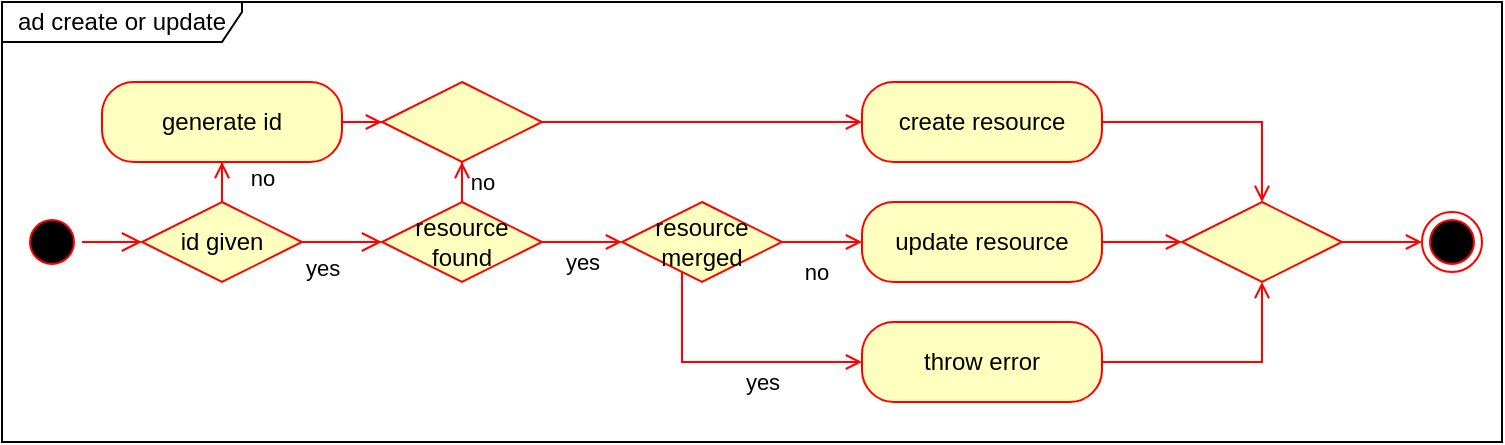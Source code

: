 <mxfile version="24.5.3" type="device">
  <diagram id="nfGzeLYUbOt3rlWewVoZ" name="Page-1">
    <mxGraphModel dx="1280" dy="138" grid="1" gridSize="10" guides="1" tooltips="1" connect="1" arrows="1" fold="1" page="0" pageScale="1" pageWidth="850" pageHeight="1100" math="0" shadow="0">
      <root>
        <mxCell id="0" />
        <mxCell id="1" parent="0" />
        <mxCell id="uZ7EFnXtudNqGJnV6PuA-44" value="ad create or update" style="shape=umlFrame;whiteSpace=wrap;html=1;width=120;height=20;" parent="1" vertex="1">
          <mxGeometry x="-230" y="480" width="750" height="220" as="geometry" />
        </mxCell>
        <mxCell id="lSQBlbb4KLXAiIFJ1kEn-1" value="" style="ellipse;html=1;shape=startState;fillColor=#000000;strokeColor=#ff0000;" vertex="1" parent="1">
          <mxGeometry x="-220" y="585" width="30" height="30" as="geometry" />
        </mxCell>
        <mxCell id="lSQBlbb4KLXAiIFJ1kEn-2" value="" style="edgeStyle=orthogonalEdgeStyle;html=1;verticalAlign=bottom;endArrow=open;endSize=8;strokeColor=#ff0000;rounded=0;" edge="1" source="lSQBlbb4KLXAiIFJ1kEn-1" parent="1" target="lSQBlbb4KLXAiIFJ1kEn-3">
          <mxGeometry relative="1" as="geometry">
            <mxPoint x="-245" y="650" as="targetPoint" />
          </mxGeometry>
        </mxCell>
        <mxCell id="lSQBlbb4KLXAiIFJ1kEn-26" style="edgeStyle=orthogonalEdgeStyle;rounded=0;orthogonalLoop=1;jettySize=auto;html=1;endArrow=open;endFill=0;strokeColor=#FF0000;" edge="1" parent="1" source="lSQBlbb4KLXAiIFJ1kEn-3" target="lSQBlbb4KLXAiIFJ1kEn-21">
          <mxGeometry relative="1" as="geometry" />
        </mxCell>
        <mxCell id="lSQBlbb4KLXAiIFJ1kEn-42" value="no" style="edgeLabel;html=1;align=center;verticalAlign=middle;resizable=0;points=[];" vertex="1" connectable="0" parent="lSQBlbb4KLXAiIFJ1kEn-26">
          <mxGeometry x="0.733" relative="1" as="geometry">
            <mxPoint x="20" as="offset" />
          </mxGeometry>
        </mxCell>
        <mxCell id="lSQBlbb4KLXAiIFJ1kEn-3" value="id given" style="rhombus;whiteSpace=wrap;html=1;fontColor=#000000;fillColor=#ffffc0;strokeColor=#ff0000;" vertex="1" parent="1">
          <mxGeometry x="-160" y="580" width="80" height="40" as="geometry" />
        </mxCell>
        <mxCell id="lSQBlbb4KLXAiIFJ1kEn-5" value="yes" style="edgeStyle=orthogonalEdgeStyle;html=1;align=left;verticalAlign=top;endArrow=open;endSize=8;strokeColor=#ff0000;rounded=0;" edge="1" source="lSQBlbb4KLXAiIFJ1kEn-3" parent="1" target="lSQBlbb4KLXAiIFJ1kEn-8">
          <mxGeometry x="-1" relative="1" as="geometry">
            <mxPoint x="-120" y="680" as="targetPoint" />
            <mxPoint as="offset" />
          </mxGeometry>
        </mxCell>
        <mxCell id="lSQBlbb4KLXAiIFJ1kEn-35" style="edgeStyle=orthogonalEdgeStyle;rounded=0;orthogonalLoop=1;jettySize=auto;html=1;strokeColor=#FF0000;endArrow=open;endFill=0;" edge="1" parent="1" source="lSQBlbb4KLXAiIFJ1kEn-8" target="lSQBlbb4KLXAiIFJ1kEn-11">
          <mxGeometry relative="1" as="geometry" />
        </mxCell>
        <mxCell id="lSQBlbb4KLXAiIFJ1kEn-44" value="yes" style="edgeLabel;html=1;align=center;verticalAlign=middle;resizable=0;points=[];" vertex="1" connectable="0" parent="lSQBlbb4KLXAiIFJ1kEn-35">
          <mxGeometry x="0.05" y="2" relative="1" as="geometry">
            <mxPoint x="-1" y="12" as="offset" />
          </mxGeometry>
        </mxCell>
        <mxCell id="lSQBlbb4KLXAiIFJ1kEn-37" style="edgeStyle=orthogonalEdgeStyle;rounded=0;orthogonalLoop=1;jettySize=auto;html=1;strokeColor=#FF0000;endArrow=open;endFill=0;" edge="1" parent="1" source="lSQBlbb4KLXAiIFJ1kEn-8" target="lSQBlbb4KLXAiIFJ1kEn-23">
          <mxGeometry relative="1" as="geometry" />
        </mxCell>
        <mxCell id="lSQBlbb4KLXAiIFJ1kEn-43" value="no" style="edgeLabel;html=1;align=center;verticalAlign=middle;resizable=0;points=[];" vertex="1" connectable="0" parent="lSQBlbb4KLXAiIFJ1kEn-37">
          <mxGeometry x="0.7" y="-1" relative="1" as="geometry">
            <mxPoint x="9" y="1" as="offset" />
          </mxGeometry>
        </mxCell>
        <mxCell id="lSQBlbb4KLXAiIFJ1kEn-8" value="resource found" style="rhombus;whiteSpace=wrap;html=1;fontColor=#000000;fillColor=#ffffc0;strokeColor=#ff0000;" vertex="1" parent="1">
          <mxGeometry x="-40" y="580" width="80" height="40" as="geometry" />
        </mxCell>
        <mxCell id="lSQBlbb4KLXAiIFJ1kEn-36" style="edgeStyle=orthogonalEdgeStyle;rounded=0;orthogonalLoop=1;jettySize=auto;html=1;strokeColor=#FF0000;endArrow=open;endFill=0;" edge="1" parent="1" source="lSQBlbb4KLXAiIFJ1kEn-11" target="lSQBlbb4KLXAiIFJ1kEn-16">
          <mxGeometry relative="1" as="geometry" />
        </mxCell>
        <mxCell id="lSQBlbb4KLXAiIFJ1kEn-45" value="no" style="edgeLabel;html=1;align=center;verticalAlign=middle;resizable=0;points=[];" vertex="1" connectable="0" parent="lSQBlbb4KLXAiIFJ1kEn-36">
          <mxGeometry x="-0.15" y="-1" relative="1" as="geometry">
            <mxPoint y="14" as="offset" />
          </mxGeometry>
        </mxCell>
        <mxCell id="lSQBlbb4KLXAiIFJ1kEn-39" style="edgeStyle=orthogonalEdgeStyle;rounded=0;orthogonalLoop=1;jettySize=auto;html=1;strokeColor=#FF0000;endArrow=open;endFill=0;" edge="1" parent="1" source="lSQBlbb4KLXAiIFJ1kEn-11" target="lSQBlbb4KLXAiIFJ1kEn-14">
          <mxGeometry relative="1" as="geometry">
            <mxPoint x="150" y="680" as="targetPoint" />
            <Array as="points">
              <mxPoint x="110" y="660" />
            </Array>
          </mxGeometry>
        </mxCell>
        <mxCell id="lSQBlbb4KLXAiIFJ1kEn-46" value="yes" style="edgeLabel;html=1;align=center;verticalAlign=middle;resizable=0;points=[];" vertex="1" connectable="0" parent="lSQBlbb4KLXAiIFJ1kEn-39">
          <mxGeometry x="0.319" y="-1" relative="1" as="geometry">
            <mxPoint x="-4" y="9" as="offset" />
          </mxGeometry>
        </mxCell>
        <mxCell id="lSQBlbb4KLXAiIFJ1kEn-11" value="resource merged" style="rhombus;whiteSpace=wrap;html=1;fontColor=#000000;fillColor=#ffffc0;strokeColor=#ff0000;" vertex="1" parent="1">
          <mxGeometry x="80" y="580" width="80" height="40" as="geometry" />
        </mxCell>
        <mxCell id="lSQBlbb4KLXAiIFJ1kEn-34" style="edgeStyle=orthogonalEdgeStyle;rounded=0;orthogonalLoop=1;jettySize=auto;html=1;strokeColor=#FF0000;endArrow=open;endFill=0;" edge="1" parent="1" source="lSQBlbb4KLXAiIFJ1kEn-14" target="lSQBlbb4KLXAiIFJ1kEn-29">
          <mxGeometry relative="1" as="geometry" />
        </mxCell>
        <mxCell id="lSQBlbb4KLXAiIFJ1kEn-14" value="throw error" style="rounded=1;whiteSpace=wrap;html=1;arcSize=40;fontColor=#000000;fillColor=#ffffc0;strokeColor=#ff0000;" vertex="1" parent="1">
          <mxGeometry x="200" y="640" width="120" height="40" as="geometry" />
        </mxCell>
        <mxCell id="lSQBlbb4KLXAiIFJ1kEn-33" style="edgeStyle=orthogonalEdgeStyle;rounded=0;orthogonalLoop=1;jettySize=auto;html=1;strokeColor=#FF0000;endArrow=open;endFill=0;" edge="1" parent="1" source="lSQBlbb4KLXAiIFJ1kEn-16" target="lSQBlbb4KLXAiIFJ1kEn-29">
          <mxGeometry relative="1" as="geometry" />
        </mxCell>
        <mxCell id="lSQBlbb4KLXAiIFJ1kEn-16" value="update resource" style="rounded=1;whiteSpace=wrap;html=1;arcSize=40;fontColor=#000000;fillColor=#ffffc0;strokeColor=#ff0000;" vertex="1" parent="1">
          <mxGeometry x="200" y="580" width="120" height="40" as="geometry" />
        </mxCell>
        <mxCell id="lSQBlbb4KLXAiIFJ1kEn-32" style="edgeStyle=orthogonalEdgeStyle;rounded=0;orthogonalLoop=1;jettySize=auto;html=1;strokeColor=#FF0000;endArrow=open;endFill=0;" edge="1" parent="1" source="lSQBlbb4KLXAiIFJ1kEn-18" target="lSQBlbb4KLXAiIFJ1kEn-29">
          <mxGeometry relative="1" as="geometry" />
        </mxCell>
        <mxCell id="lSQBlbb4KLXAiIFJ1kEn-18" value="create resource" style="rounded=1;whiteSpace=wrap;html=1;arcSize=40;fontColor=#000000;fillColor=#ffffc0;strokeColor=#ff0000;" vertex="1" parent="1">
          <mxGeometry x="200" y="520" width="120" height="40" as="geometry" />
        </mxCell>
        <mxCell id="lSQBlbb4KLXAiIFJ1kEn-27" style="edgeStyle=orthogonalEdgeStyle;rounded=0;orthogonalLoop=1;jettySize=auto;html=1;strokeColor=#FF0000;endArrow=open;endFill=0;" edge="1" parent="1" source="lSQBlbb4KLXAiIFJ1kEn-21" target="lSQBlbb4KLXAiIFJ1kEn-23">
          <mxGeometry relative="1" as="geometry" />
        </mxCell>
        <mxCell id="lSQBlbb4KLXAiIFJ1kEn-21" value="generate id" style="rounded=1;whiteSpace=wrap;html=1;arcSize=40;fontColor=#000000;fillColor=#ffffc0;strokeColor=#ff0000;" vertex="1" parent="1">
          <mxGeometry x="-180" y="520" width="120" height="40" as="geometry" />
        </mxCell>
        <mxCell id="lSQBlbb4KLXAiIFJ1kEn-28" style="edgeStyle=orthogonalEdgeStyle;rounded=0;orthogonalLoop=1;jettySize=auto;html=1;strokeColor=#FF0000;endArrow=open;endFill=0;" edge="1" parent="1" source="lSQBlbb4KLXAiIFJ1kEn-23" target="lSQBlbb4KLXAiIFJ1kEn-18">
          <mxGeometry relative="1" as="geometry" />
        </mxCell>
        <mxCell id="lSQBlbb4KLXAiIFJ1kEn-23" value="" style="rhombus;whiteSpace=wrap;html=1;fontColor=#000000;fillColor=#ffffc0;strokeColor=#ff0000;" vertex="1" parent="1">
          <mxGeometry x="-40" y="520" width="80" height="40" as="geometry" />
        </mxCell>
        <mxCell id="lSQBlbb4KLXAiIFJ1kEn-41" style="edgeStyle=orthogonalEdgeStyle;rounded=0;orthogonalLoop=1;jettySize=auto;html=1;strokeColor=#FF0000;endArrow=open;endFill=0;" edge="1" parent="1" source="lSQBlbb4KLXAiIFJ1kEn-29" target="lSQBlbb4KLXAiIFJ1kEn-40">
          <mxGeometry relative="1" as="geometry" />
        </mxCell>
        <mxCell id="lSQBlbb4KLXAiIFJ1kEn-29" value="" style="rhombus;whiteSpace=wrap;html=1;fontColor=#000000;fillColor=#ffffc0;strokeColor=#ff0000;" vertex="1" parent="1">
          <mxGeometry x="360" y="580" width="80" height="40" as="geometry" />
        </mxCell>
        <mxCell id="lSQBlbb4KLXAiIFJ1kEn-40" value="" style="ellipse;html=1;shape=endState;fillColor=#000000;strokeColor=#ff0000;" vertex="1" parent="1">
          <mxGeometry x="480" y="585" width="30" height="30" as="geometry" />
        </mxCell>
      </root>
    </mxGraphModel>
  </diagram>
</mxfile>
